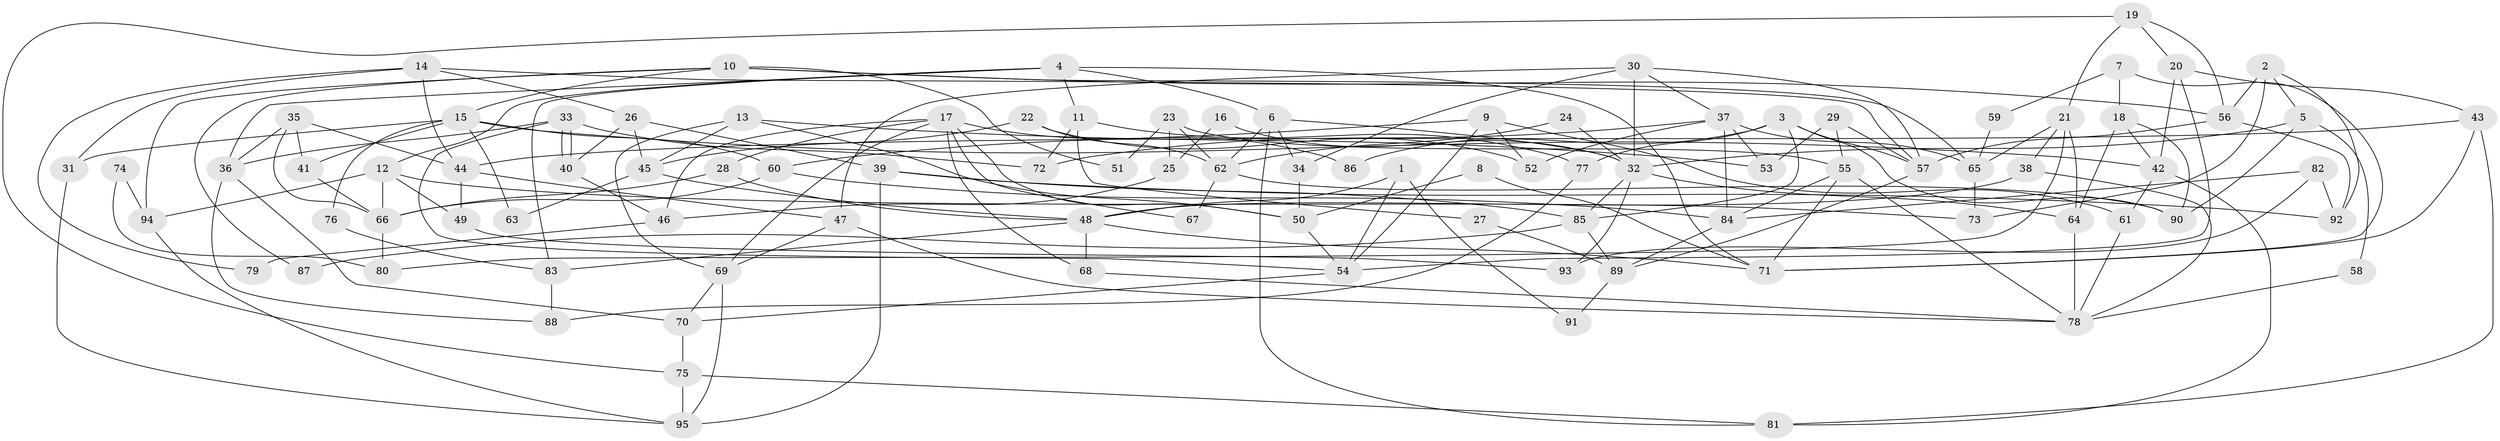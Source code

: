 // Generated by graph-tools (version 1.1) at 2025/02/03/09/25 03:02:15]
// undirected, 95 vertices, 190 edges
graph export_dot {
graph [start="1"]
  node [color=gray90,style=filled];
  1;
  2;
  3;
  4;
  5;
  6;
  7;
  8;
  9;
  10;
  11;
  12;
  13;
  14;
  15;
  16;
  17;
  18;
  19;
  20;
  21;
  22;
  23;
  24;
  25;
  26;
  27;
  28;
  29;
  30;
  31;
  32;
  33;
  34;
  35;
  36;
  37;
  38;
  39;
  40;
  41;
  42;
  43;
  44;
  45;
  46;
  47;
  48;
  49;
  50;
  51;
  52;
  53;
  54;
  55;
  56;
  57;
  58;
  59;
  60;
  61;
  62;
  63;
  64;
  65;
  66;
  67;
  68;
  69;
  70;
  71;
  72;
  73;
  74;
  75;
  76;
  77;
  78;
  79;
  80;
  81;
  82;
  83;
  84;
  85;
  86;
  87;
  88;
  89;
  90;
  91;
  92;
  93;
  94;
  95;
  1 -- 54;
  1 -- 48;
  1 -- 91;
  2 -- 56;
  2 -- 92;
  2 -- 5;
  2 -- 73;
  3 -- 57;
  3 -- 85;
  3 -- 77;
  3 -- 86;
  3 -- 90;
  4 -- 83;
  4 -- 12;
  4 -- 6;
  4 -- 11;
  4 -- 36;
  4 -- 71;
  5 -- 32;
  5 -- 58;
  5 -- 90;
  6 -- 81;
  6 -- 32;
  6 -- 34;
  6 -- 62;
  7 -- 71;
  7 -- 18;
  7 -- 59;
  8 -- 50;
  8 -- 71;
  9 -- 60;
  9 -- 54;
  9 -- 52;
  9 -- 61;
  10 -- 56;
  10 -- 65;
  10 -- 15;
  10 -- 51;
  10 -- 87;
  10 -- 94;
  11 -- 72;
  11 -- 27;
  11 -- 77;
  12 -- 73;
  12 -- 66;
  12 -- 49;
  12 -- 94;
  13 -- 50;
  13 -- 45;
  13 -- 53;
  13 -- 69;
  14 -- 57;
  14 -- 31;
  14 -- 26;
  14 -- 44;
  14 -- 79;
  15 -- 42;
  15 -- 31;
  15 -- 41;
  15 -- 60;
  15 -- 63;
  15 -- 76;
  16 -- 25;
  16 -- 32;
  17 -- 28;
  17 -- 69;
  17 -- 46;
  17 -- 50;
  17 -- 67;
  17 -- 68;
  17 -- 86;
  18 -- 90;
  18 -- 64;
  18 -- 42;
  19 -- 20;
  19 -- 75;
  19 -- 21;
  19 -- 56;
  20 -- 42;
  20 -- 43;
  20 -- 54;
  21 -- 64;
  21 -- 38;
  21 -- 65;
  21 -- 80;
  22 -- 62;
  22 -- 52;
  22 -- 45;
  23 -- 62;
  23 -- 55;
  23 -- 25;
  23 -- 51;
  24 -- 62;
  24 -- 32;
  25 -- 46;
  26 -- 45;
  26 -- 39;
  26 -- 40;
  27 -- 89;
  28 -- 66;
  28 -- 48;
  29 -- 55;
  29 -- 53;
  29 -- 57;
  30 -- 32;
  30 -- 47;
  30 -- 34;
  30 -- 37;
  30 -- 57;
  31 -- 95;
  32 -- 85;
  32 -- 64;
  32 -- 93;
  33 -- 40;
  33 -- 40;
  33 -- 54;
  33 -- 36;
  33 -- 72;
  34 -- 50;
  35 -- 41;
  35 -- 36;
  35 -- 44;
  35 -- 66;
  36 -- 70;
  36 -- 88;
  37 -- 84;
  37 -- 52;
  37 -- 53;
  37 -- 65;
  37 -- 72;
  38 -- 78;
  38 -- 48;
  39 -- 95;
  39 -- 85;
  39 -- 92;
  40 -- 46;
  41 -- 66;
  42 -- 81;
  42 -- 61;
  43 -- 44;
  43 -- 71;
  43 -- 81;
  44 -- 47;
  44 -- 49;
  45 -- 48;
  45 -- 63;
  46 -- 79;
  47 -- 69;
  47 -- 78;
  48 -- 68;
  48 -- 71;
  48 -- 83;
  49 -- 93;
  50 -- 54;
  54 -- 70;
  55 -- 78;
  55 -- 71;
  55 -- 84;
  56 -- 57;
  56 -- 92;
  57 -- 89;
  58 -- 78;
  59 -- 65;
  60 -- 84;
  60 -- 66;
  61 -- 78;
  62 -- 90;
  62 -- 67;
  64 -- 78;
  65 -- 73;
  66 -- 80;
  68 -- 78;
  69 -- 70;
  69 -- 95;
  70 -- 75;
  74 -- 80;
  74 -- 94;
  75 -- 95;
  75 -- 81;
  76 -- 83;
  77 -- 88;
  82 -- 92;
  82 -- 93;
  82 -- 84;
  83 -- 88;
  84 -- 89;
  85 -- 89;
  85 -- 87;
  89 -- 91;
  94 -- 95;
}
